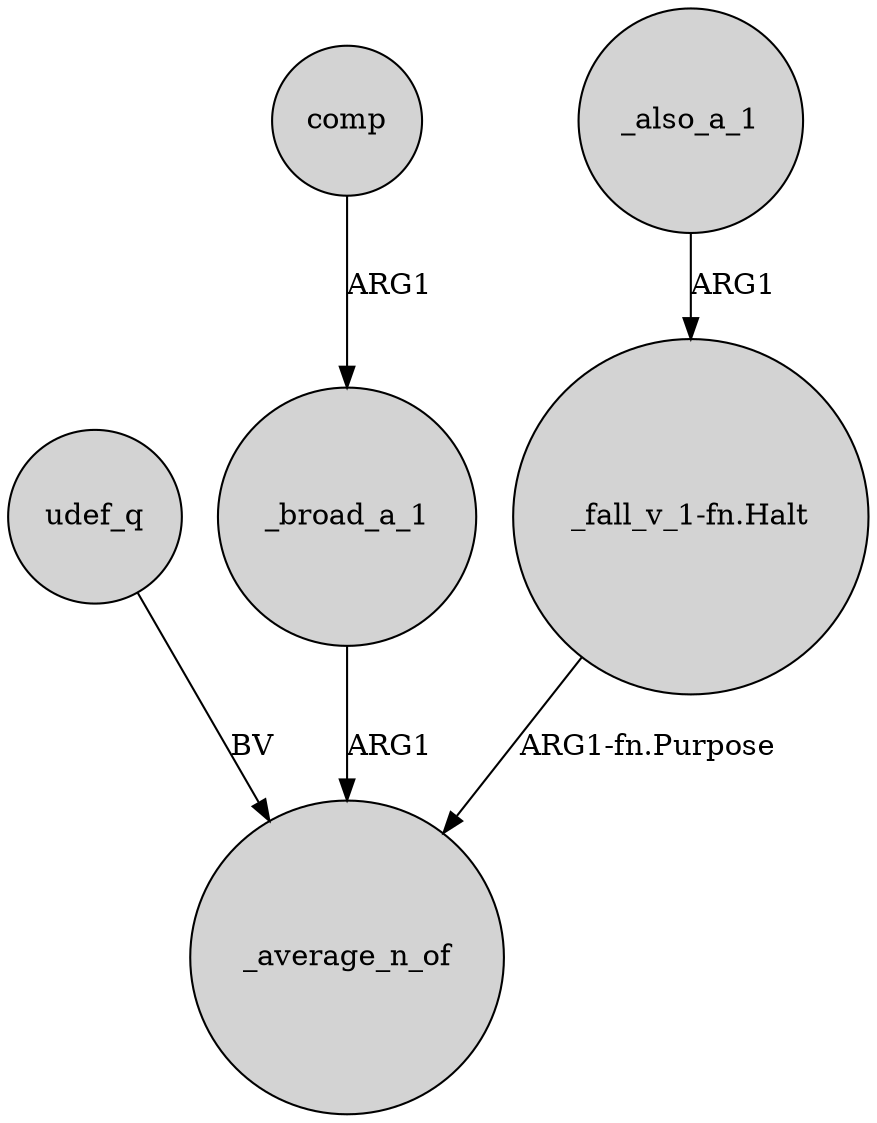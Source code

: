 digraph {
	node [shape=circle style=filled]
	udef_q -> _average_n_of [label=BV]
	comp -> _broad_a_1 [label=ARG1]
	"_fall_v_1-fn.Halt" -> _average_n_of [label="ARG1-fn.Purpose"]
	_also_a_1 -> "_fall_v_1-fn.Halt" [label=ARG1]
	_broad_a_1 -> _average_n_of [label=ARG1]
}
